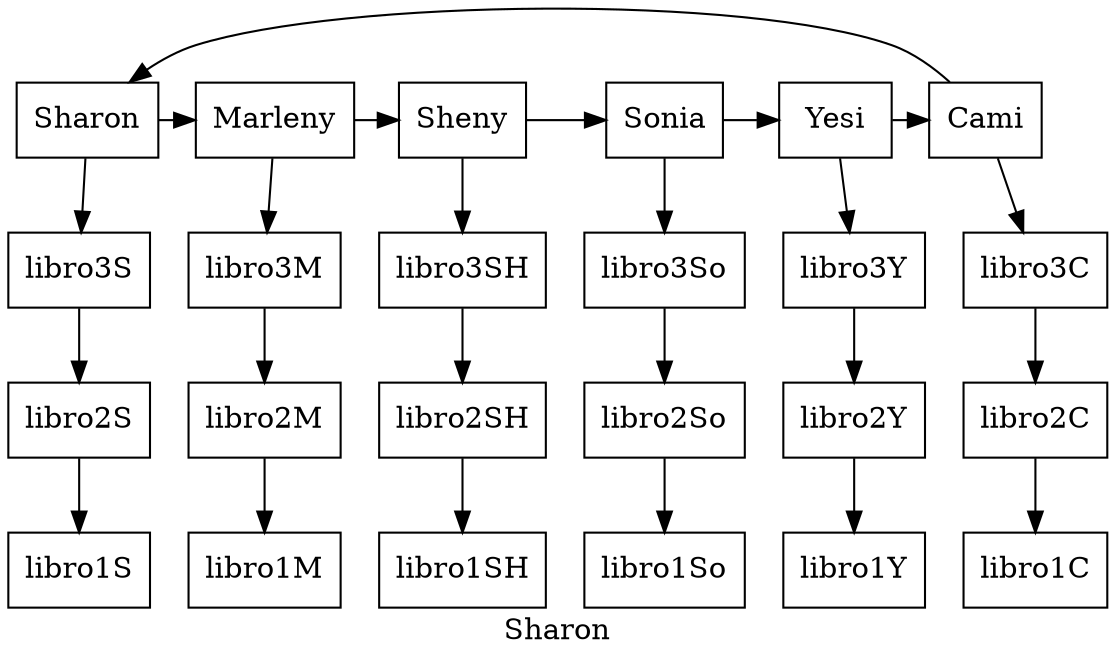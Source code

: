 digraph G{
label=" Sharon ";
node [shape=box];
//agregando nodos
N0[label="Sharon" ];
N1[label="Marleny" ];
N2[label="Sheny" ];
N3[label="Sonia" ];
N4[label="Yesi" ];
N5[label="Cami" ];

//agregado conexiones o flechas
{rank=same;
N0 -> N1;
N1 -> N2;
N2 -> N3;
N3 -> N4;
N4 -> N5;
N5 -> N0;

}N0 -> libro3S -> libro2S -> libro1S;

N1 -> libro3M -> libro2M -> libro1M;

N2 -> libro3SH -> libro2SH -> libro1SH;

N3 -> libro3So -> libro2So -> libro1So;

N4 -> libro3Y -> libro2Y -> libro1Y;

N5 -> libro3C -> libro2C -> libro1C;


}
